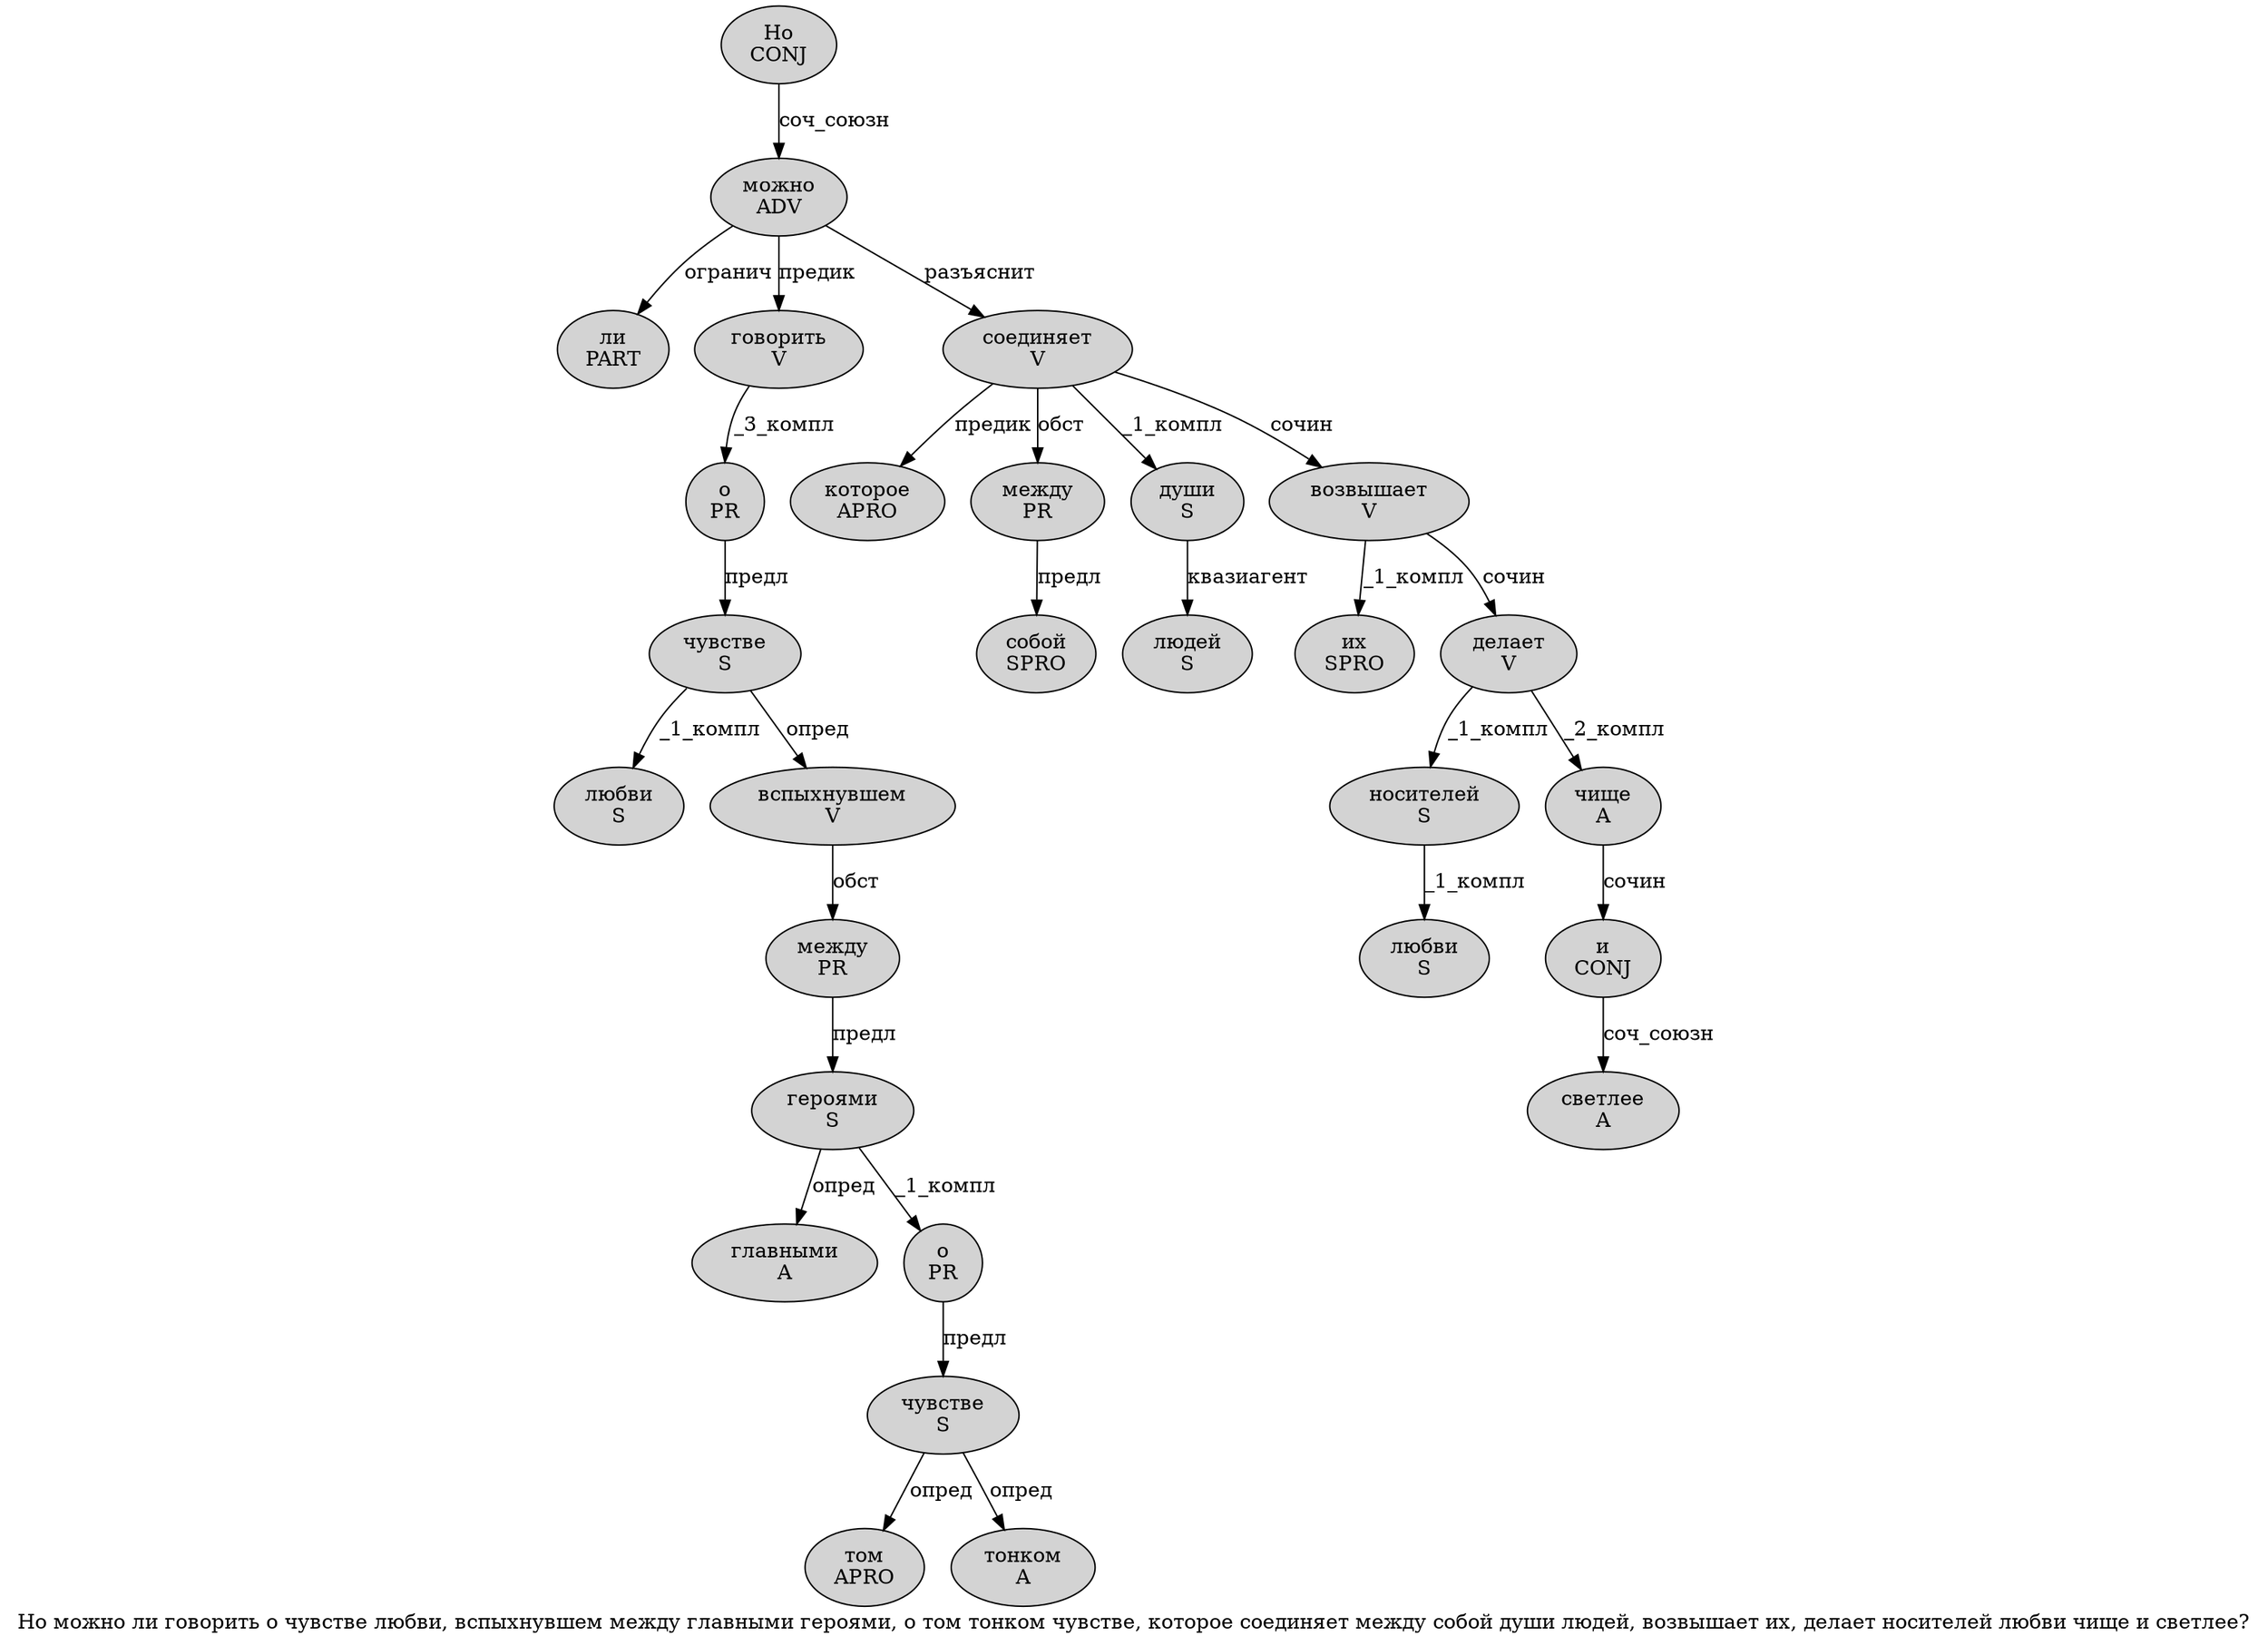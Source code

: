 digraph SENTENCE_2976 {
	graph [label="Но можно ли говорить о чувстве любви, вспыхнувшем между главными героями, о том тонком чувстве, которое соединяет между собой души людей, возвышает их, делает носителей любви чище и светлее?"]
	node [style=filled]
		0 [label="Но
CONJ" color="" fillcolor=lightgray penwidth=1 shape=ellipse]
		1 [label="можно
ADV" color="" fillcolor=lightgray penwidth=1 shape=ellipse]
		2 [label="ли
PART" color="" fillcolor=lightgray penwidth=1 shape=ellipse]
		3 [label="говорить
V" color="" fillcolor=lightgray penwidth=1 shape=ellipse]
		4 [label="о
PR" color="" fillcolor=lightgray penwidth=1 shape=ellipse]
		5 [label="чувстве
S" color="" fillcolor=lightgray penwidth=1 shape=ellipse]
		6 [label="любви
S" color="" fillcolor=lightgray penwidth=1 shape=ellipse]
		8 [label="вспыхнувшем
V" color="" fillcolor=lightgray penwidth=1 shape=ellipse]
		9 [label="между
PR" color="" fillcolor=lightgray penwidth=1 shape=ellipse]
		10 [label="главными
A" color="" fillcolor=lightgray penwidth=1 shape=ellipse]
		11 [label="героями
S" color="" fillcolor=lightgray penwidth=1 shape=ellipse]
		13 [label="о
PR" color="" fillcolor=lightgray penwidth=1 shape=ellipse]
		14 [label="том
APRO" color="" fillcolor=lightgray penwidth=1 shape=ellipse]
		15 [label="тонком
A" color="" fillcolor=lightgray penwidth=1 shape=ellipse]
		16 [label="чувстве
S" color="" fillcolor=lightgray penwidth=1 shape=ellipse]
		18 [label="которое
APRO" color="" fillcolor=lightgray penwidth=1 shape=ellipse]
		19 [label="соединяет
V" color="" fillcolor=lightgray penwidth=1 shape=ellipse]
		20 [label="между
PR" color="" fillcolor=lightgray penwidth=1 shape=ellipse]
		21 [label="собой
SPRO" color="" fillcolor=lightgray penwidth=1 shape=ellipse]
		22 [label="души
S" color="" fillcolor=lightgray penwidth=1 shape=ellipse]
		23 [label="людей
S" color="" fillcolor=lightgray penwidth=1 shape=ellipse]
		25 [label="возвышает
V" color="" fillcolor=lightgray penwidth=1 shape=ellipse]
		26 [label="их
SPRO" color="" fillcolor=lightgray penwidth=1 shape=ellipse]
		28 [label="делает
V" color="" fillcolor=lightgray penwidth=1 shape=ellipse]
		29 [label="носителей
S" color="" fillcolor=lightgray penwidth=1 shape=ellipse]
		30 [label="любви
S" color="" fillcolor=lightgray penwidth=1 shape=ellipse]
		31 [label="чище
A" color="" fillcolor=lightgray penwidth=1 shape=ellipse]
		32 [label="и
CONJ" color="" fillcolor=lightgray penwidth=1 shape=ellipse]
		33 [label="светлее
A" color="" fillcolor=lightgray penwidth=1 shape=ellipse]
			11 -> 10 [label="опред"]
			11 -> 13 [label="_1_компл"]
			32 -> 33 [label="соч_союзн"]
			19 -> 18 [label="предик"]
			19 -> 20 [label="обст"]
			19 -> 22 [label="_1_компл"]
			19 -> 25 [label="сочин"]
			5 -> 6 [label="_1_компл"]
			5 -> 8 [label="опред"]
			1 -> 2 [label="огранич"]
			1 -> 3 [label="предик"]
			1 -> 19 [label="разъяснит"]
			8 -> 9 [label="обст"]
			0 -> 1 [label="соч_союзн"]
			29 -> 30 [label="_1_компл"]
			13 -> 16 [label="предл"]
			31 -> 32 [label="сочин"]
			16 -> 14 [label="опред"]
			16 -> 15 [label="опред"]
			20 -> 21 [label="предл"]
			28 -> 29 [label="_1_компл"]
			28 -> 31 [label="_2_компл"]
			3 -> 4 [label="_3_компл"]
			22 -> 23 [label="квазиагент"]
			9 -> 11 [label="предл"]
			25 -> 26 [label="_1_компл"]
			25 -> 28 [label="сочин"]
			4 -> 5 [label="предл"]
}